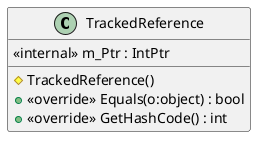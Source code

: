 @startuml
class TrackedReference {
    <<internal>> m_Ptr : IntPtr
    # TrackedReference()
    + <<override>> Equals(o:object) : bool
    + <<override>> GetHashCode() : int
}
@enduml

